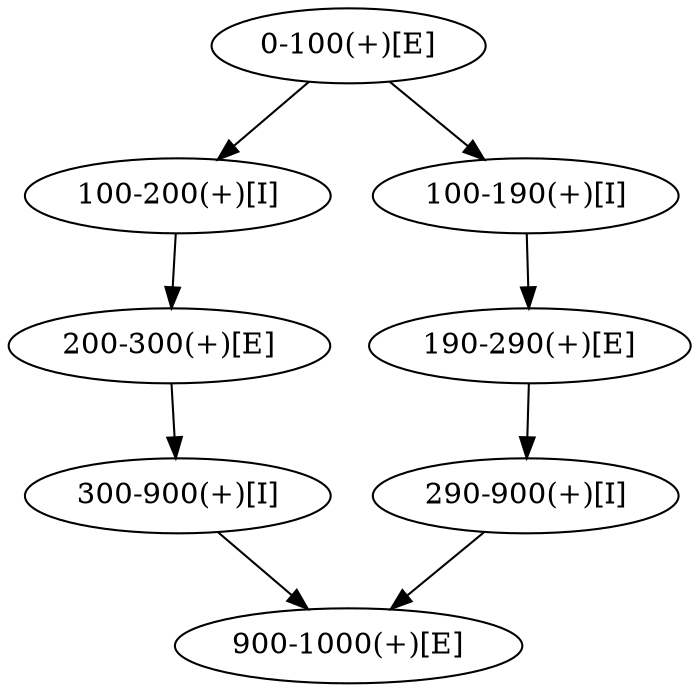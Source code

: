 strict digraph G {
"0-100(+)[E]" [ids="G1.1.1,G2.1.1"];
"100-200(+)[I]" [ids="G1.1"];
"290-900(+)[I]" [ids="G2.1"];
"300-900(+)[I]" [ids="G1.1"];
"900-1000(+)[E]" [ids="G1.1.3,G2.1.3"];
"190-290(+)[E]" [ids="G2.1.2"];
"200-300(+)[E]" [ids="G1.1.2"];
"100-190(+)[I]" [ids="G2.1"];
"0-100(+)[E]" -> "100-200(+)[I]";
"0-100(+)[E]" -> "100-190(+)[I]";
"100-200(+)[I]" -> "200-300(+)[E]";
"290-900(+)[I]" -> "900-1000(+)[E]";
"300-900(+)[I]" -> "900-1000(+)[E]";
"190-290(+)[E]" -> "290-900(+)[I]";
"200-300(+)[E]" -> "300-900(+)[I]";
"100-190(+)[I]" -> "190-290(+)[E]";
}
